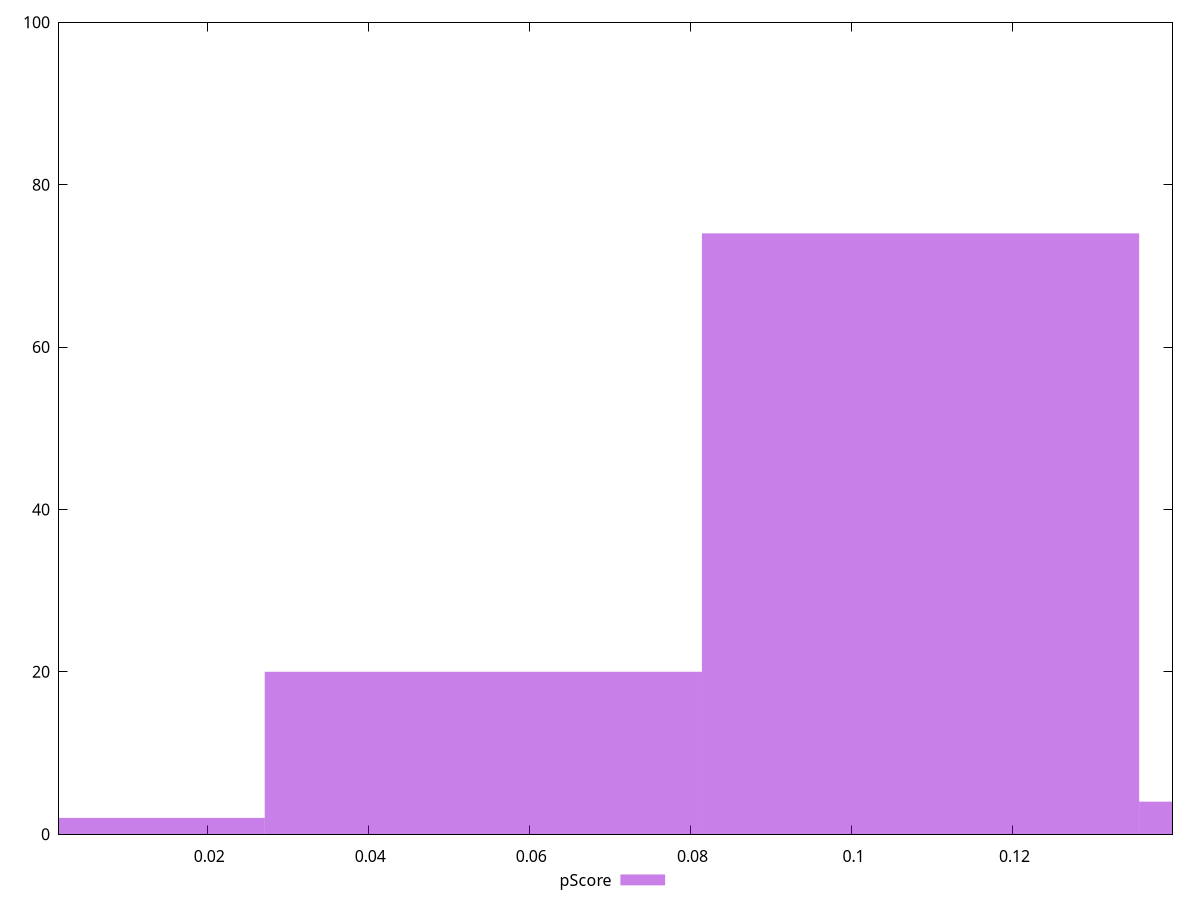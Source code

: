 reset

$pScore <<EOF
0.10857063636476941 74
0.16285595454715412 4
0.054285318182384704 20
0 2
EOF

set key outside below
set boxwidth 0.054285318182384704
set xrange [0.001601014736662909:0.13985256271552726]
set yrange [0:100]
set trange [0:100]
set style fill transparent solid 0.5 noborder
set terminal svg size 640, 490 enhanced background rgb 'white'
set output "reprap/max-potential-fid/samples/pages+cached+noexternal+nomedia/pScore/histogram.svg"

plot $pScore title "pScore" with boxes

reset

